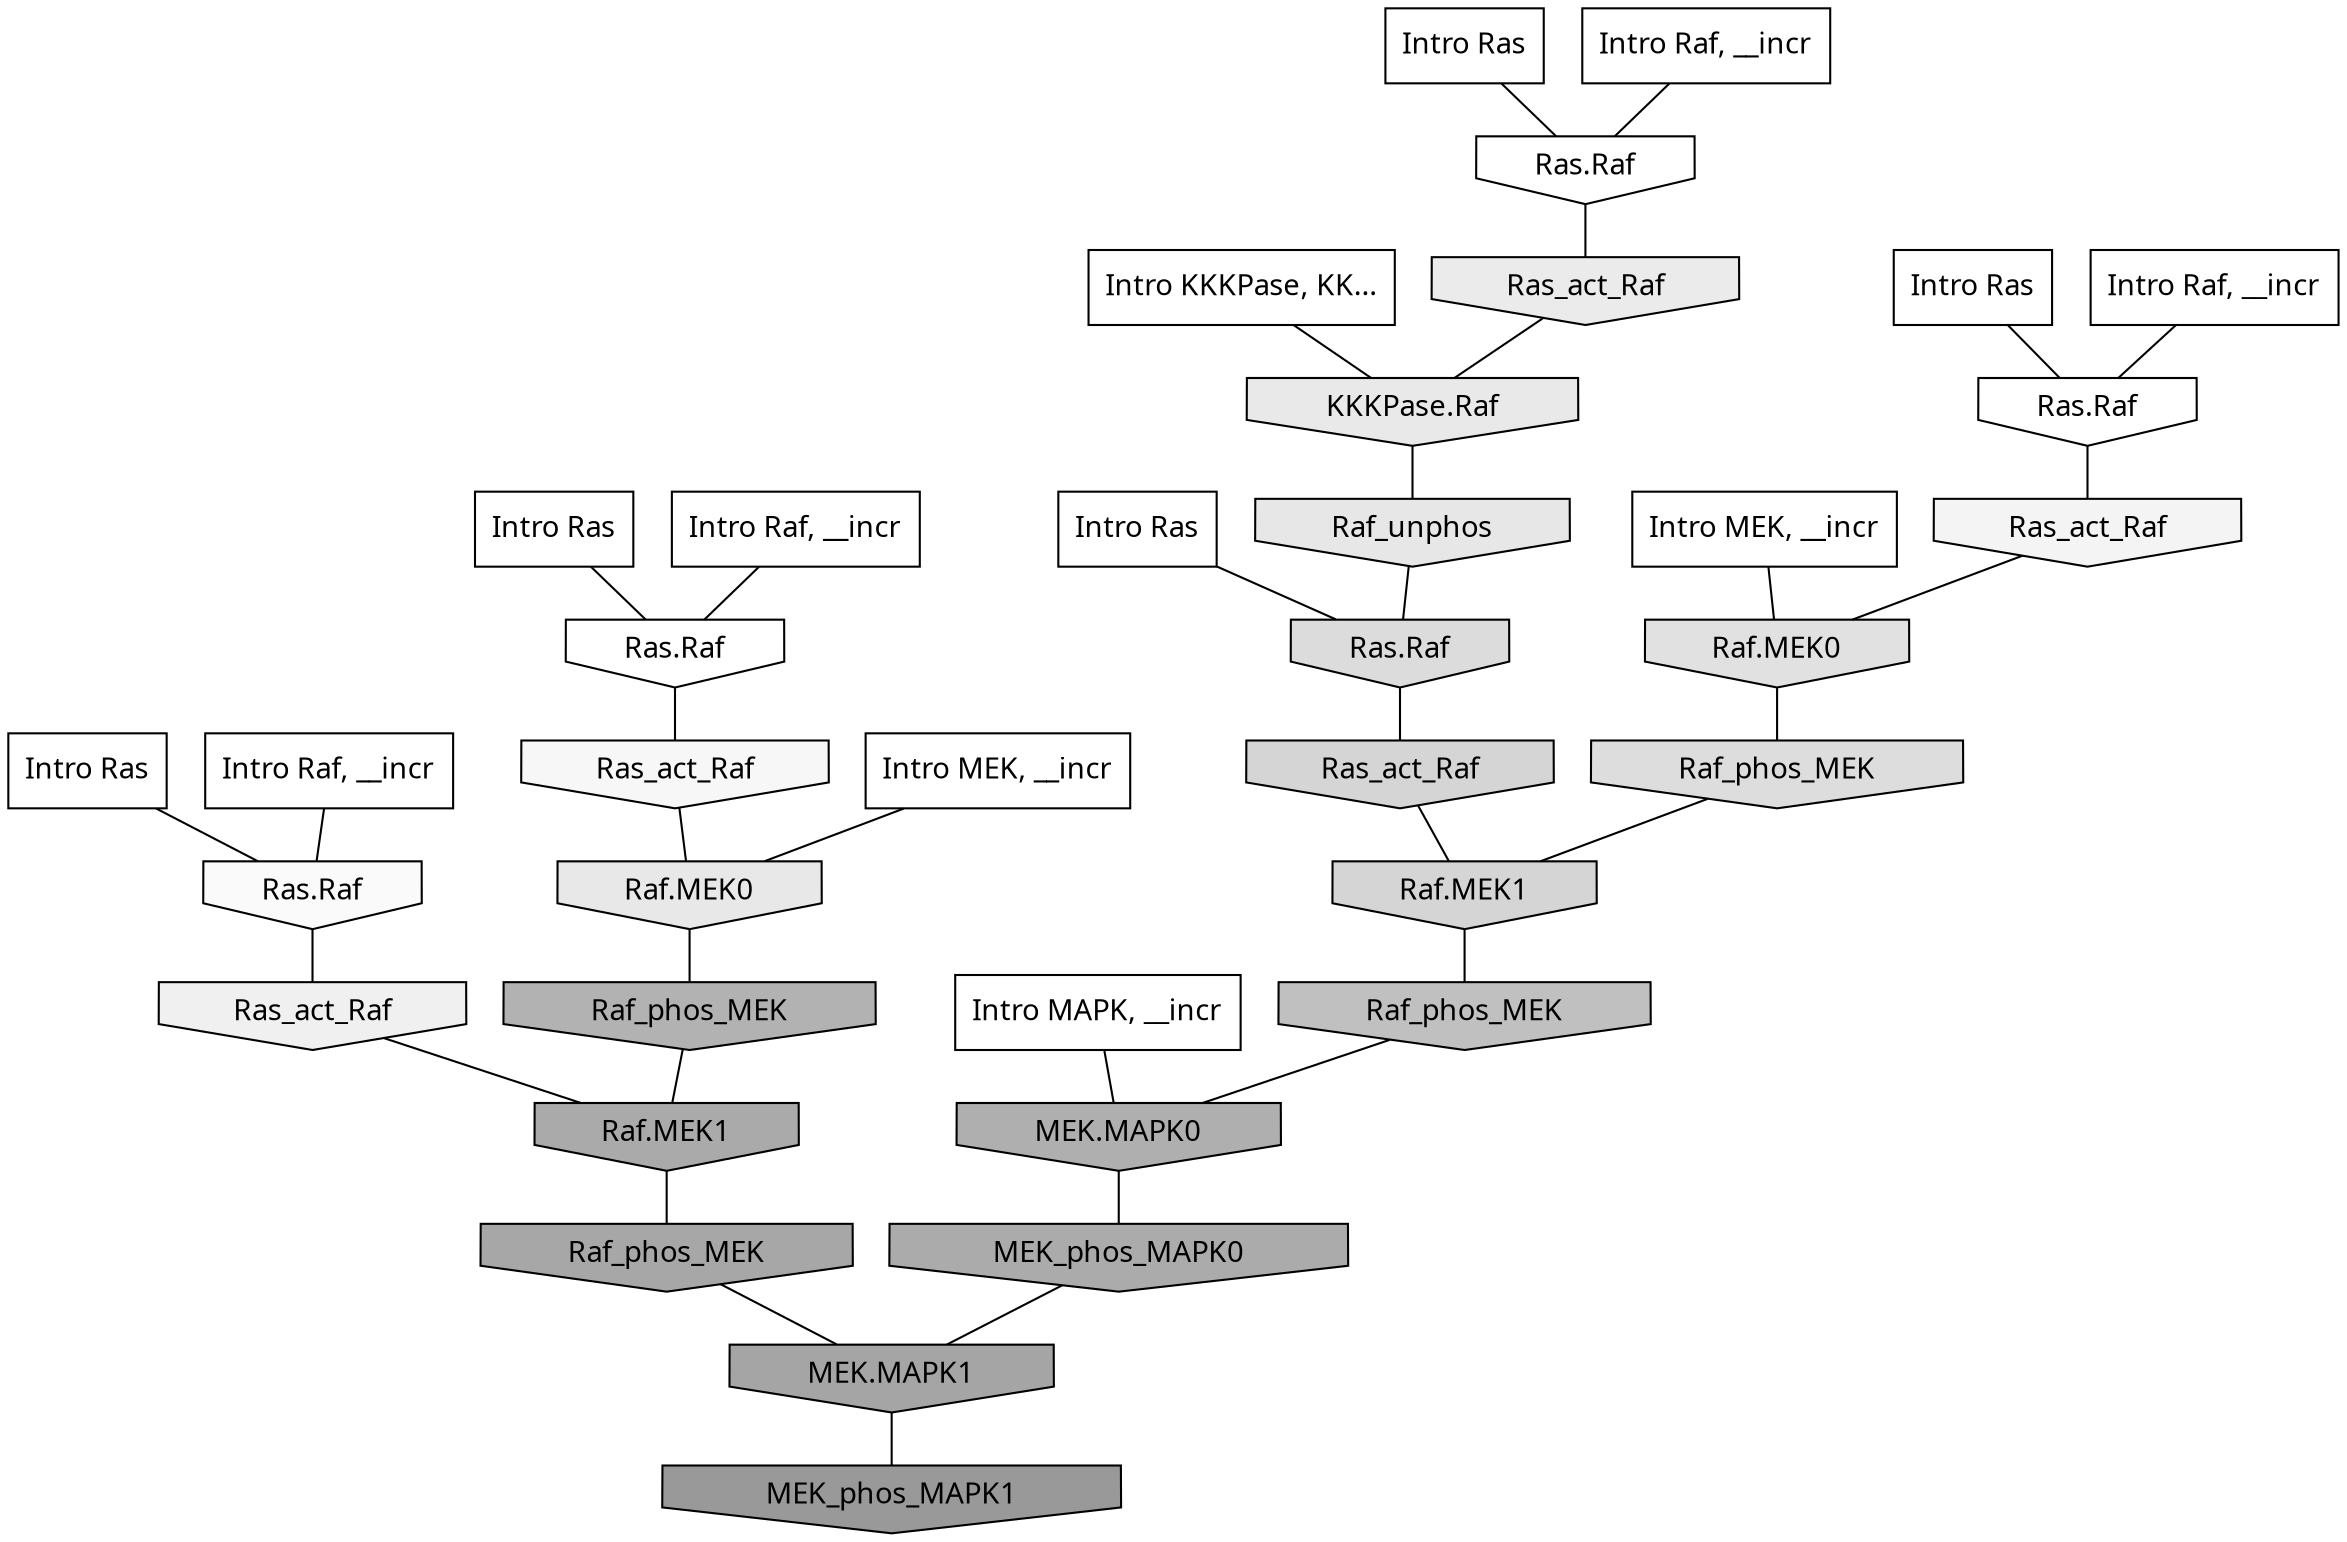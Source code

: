 digraph G{
  rankdir="TB";
  ranksep=0.30;
  node [fontname="CMU Serif"];
  edge [fontname="CMU Serif"];
  
  13 [label="Intro Ras", shape=rectangle, style=filled, fillcolor="0.000 0.000 1.000"]
  
  26 [label="Intro Ras", shape=rectangle, style=filled, fillcolor="0.000 0.000 1.000"]
  
  31 [label="Intro Ras", shape=rectangle, style=filled, fillcolor="0.000 0.000 1.000"]
  
  69 [label="Intro Ras", shape=rectangle, style=filled, fillcolor="0.000 0.000 1.000"]
  
  75 [label="Intro Ras", shape=rectangle, style=filled, fillcolor="0.000 0.000 1.000"]
  
  158 [label="Intro Raf, __incr", shape=rectangle, style=filled, fillcolor="0.000 0.000 1.000"]
  
  206 [label="Intro Raf, __incr", shape=rectangle, style=filled, fillcolor="0.000 0.000 1.000"]
  
  395 [label="Intro Raf, __incr", shape=rectangle, style=filled, fillcolor="0.000 0.000 1.000"]
  
  777 [label="Intro Raf, __incr", shape=rectangle, style=filled, fillcolor="0.000 0.000 1.000"]
  
  1352 [label="Intro MEK, __incr", shape=rectangle, style=filled, fillcolor="0.000 0.000 1.000"]
  
  1392 [label="Intro MEK, __incr", shape=rectangle, style=filled, fillcolor="0.000 0.000 1.000"]
  
  2829 [label="Intro MAPK, __incr", shape=rectangle, style=filled, fillcolor="0.000 0.000 1.000"]
  
  3190 [label="Intro KKKPase, KK...", shape=rectangle, style=filled, fillcolor="0.000 0.000 1.000"]
  
  3204 [label="Ras.Raf", shape=invhouse, style=filled, fillcolor="0.000 0.000 1.000"]
  
  3270 [label="Ras.Raf", shape=invhouse, style=filled, fillcolor="0.000 0.000 1.000"]
  
  3276 [label="Ras.Raf", shape=invhouse, style=filled, fillcolor="0.000 0.000 1.000"]
  
  3434 [label="Ras.Raf", shape=invhouse, style=filled, fillcolor="0.000 0.000 0.979"]
  
  3512 [label="Ras_act_Raf", shape=invhouse, style=filled, fillcolor="0.000 0.000 0.968"]
  
  3641 [label="Ras_act_Raf", shape=invhouse, style=filled, fillcolor="0.000 0.000 0.954"]
  
  3836 [label="Ras_act_Raf", shape=invhouse, style=filled, fillcolor="0.000 0.000 0.938"]
  
  4109 [label="Ras_act_Raf", shape=invhouse, style=filled, fillcolor="0.000 0.000 0.921"]
  
  4245 [label="KKKPase.Raf", shape=invhouse, style=filled, fillcolor="0.000 0.000 0.912"]
  
  4291 [label="Raf.MEK0", shape=invhouse, style=filled, fillcolor="0.000 0.000 0.909"]
  
  4309 [label="Raf_unphos", shape=invhouse, style=filled, fillcolor="0.000 0.000 0.906"]
  
  4732 [label="Raf.MEK0", shape=invhouse, style=filled, fillcolor="0.000 0.000 0.881"]
  
  5012 [label="Raf_phos_MEK", shape=invhouse, style=filled, fillcolor="0.000 0.000 0.864"]
  
  5064 [label="Ras.Raf", shape=invhouse, style=filled, fillcolor="0.000 0.000 0.861"]
  
  5557 [label="Ras_act_Raf", shape=invhouse, style=filled, fillcolor="0.000 0.000 0.833"]
  
  5560 [label="Raf.MEK1", shape=invhouse, style=filled, fillcolor="0.000 0.000 0.833"]
  
  7667 [label="Raf_phos_MEK", shape=invhouse, style=filled, fillcolor="0.000 0.000 0.751"]
  
  9614 [label="Raf_phos_MEK", shape=invhouse, style=filled, fillcolor="0.000 0.000 0.698"]
  
  10161 [label="MEK.MAPK0", shape=invhouse, style=filled, fillcolor="0.000 0.000 0.686"]
  
  11022 [label="MEK_phos_MAPK0", shape=invhouse, style=filled, fillcolor="0.000 0.000 0.669"]
  
  11218 [label="Raf.MEK1", shape=invhouse, style=filled, fillcolor="0.000 0.000 0.666"]
  
  11948 [label="Raf_phos_MEK", shape=invhouse, style=filled, fillcolor="0.000 0.000 0.653"]
  
  12349 [label="MEK.MAPK1", shape=invhouse, style=filled, fillcolor="0.000 0.000 0.647"]
  
  15524 [label="MEK_phos_MAPK1", shape=invhouse, style=filled, fillcolor="0.000 0.000 0.600"]
  
  
  12349 -> 15524 [dir=none, color="0.000 0.000 0.000"] 
  11948 -> 12349 [dir=none, color="0.000 0.000 0.000"] 
  11218 -> 11948 [dir=none, color="0.000 0.000 0.000"] 
  11022 -> 12349 [dir=none, color="0.000 0.000 0.000"] 
  10161 -> 11022 [dir=none, color="0.000 0.000 0.000"] 
  9614 -> 11218 [dir=none, color="0.000 0.000 0.000"] 
  7667 -> 10161 [dir=none, color="0.000 0.000 0.000"] 
  5560 -> 7667 [dir=none, color="0.000 0.000 0.000"] 
  5557 -> 5560 [dir=none, color="0.000 0.000 0.000"] 
  5064 -> 5557 [dir=none, color="0.000 0.000 0.000"] 
  5012 -> 5560 [dir=none, color="0.000 0.000 0.000"] 
  4732 -> 5012 [dir=none, color="0.000 0.000 0.000"] 
  4309 -> 5064 [dir=none, color="0.000 0.000 0.000"] 
  4291 -> 9614 [dir=none, color="0.000 0.000 0.000"] 
  4245 -> 4309 [dir=none, color="0.000 0.000 0.000"] 
  4109 -> 4245 [dir=none, color="0.000 0.000 0.000"] 
  3836 -> 11218 [dir=none, color="0.000 0.000 0.000"] 
  3641 -> 4732 [dir=none, color="0.000 0.000 0.000"] 
  3512 -> 4291 [dir=none, color="0.000 0.000 0.000"] 
  3434 -> 3836 [dir=none, color="0.000 0.000 0.000"] 
  3276 -> 3641 [dir=none, color="0.000 0.000 0.000"] 
  3270 -> 3512 [dir=none, color="0.000 0.000 0.000"] 
  3204 -> 4109 [dir=none, color="0.000 0.000 0.000"] 
  3190 -> 4245 [dir=none, color="0.000 0.000 0.000"] 
  2829 -> 10161 [dir=none, color="0.000 0.000 0.000"] 
  1392 -> 4732 [dir=none, color="0.000 0.000 0.000"] 
  1352 -> 4291 [dir=none, color="0.000 0.000 0.000"] 
  777 -> 3276 [dir=none, color="0.000 0.000 0.000"] 
  395 -> 3270 [dir=none, color="0.000 0.000 0.000"] 
  206 -> 3434 [dir=none, color="0.000 0.000 0.000"] 
  158 -> 3204 [dir=none, color="0.000 0.000 0.000"] 
  75 -> 3204 [dir=none, color="0.000 0.000 0.000"] 
  69 -> 3276 [dir=none, color="0.000 0.000 0.000"] 
  31 -> 3270 [dir=none, color="0.000 0.000 0.000"] 
  26 -> 3434 [dir=none, color="0.000 0.000 0.000"] 
  13 -> 5064 [dir=none, color="0.000 0.000 0.000"] 
  
  }
